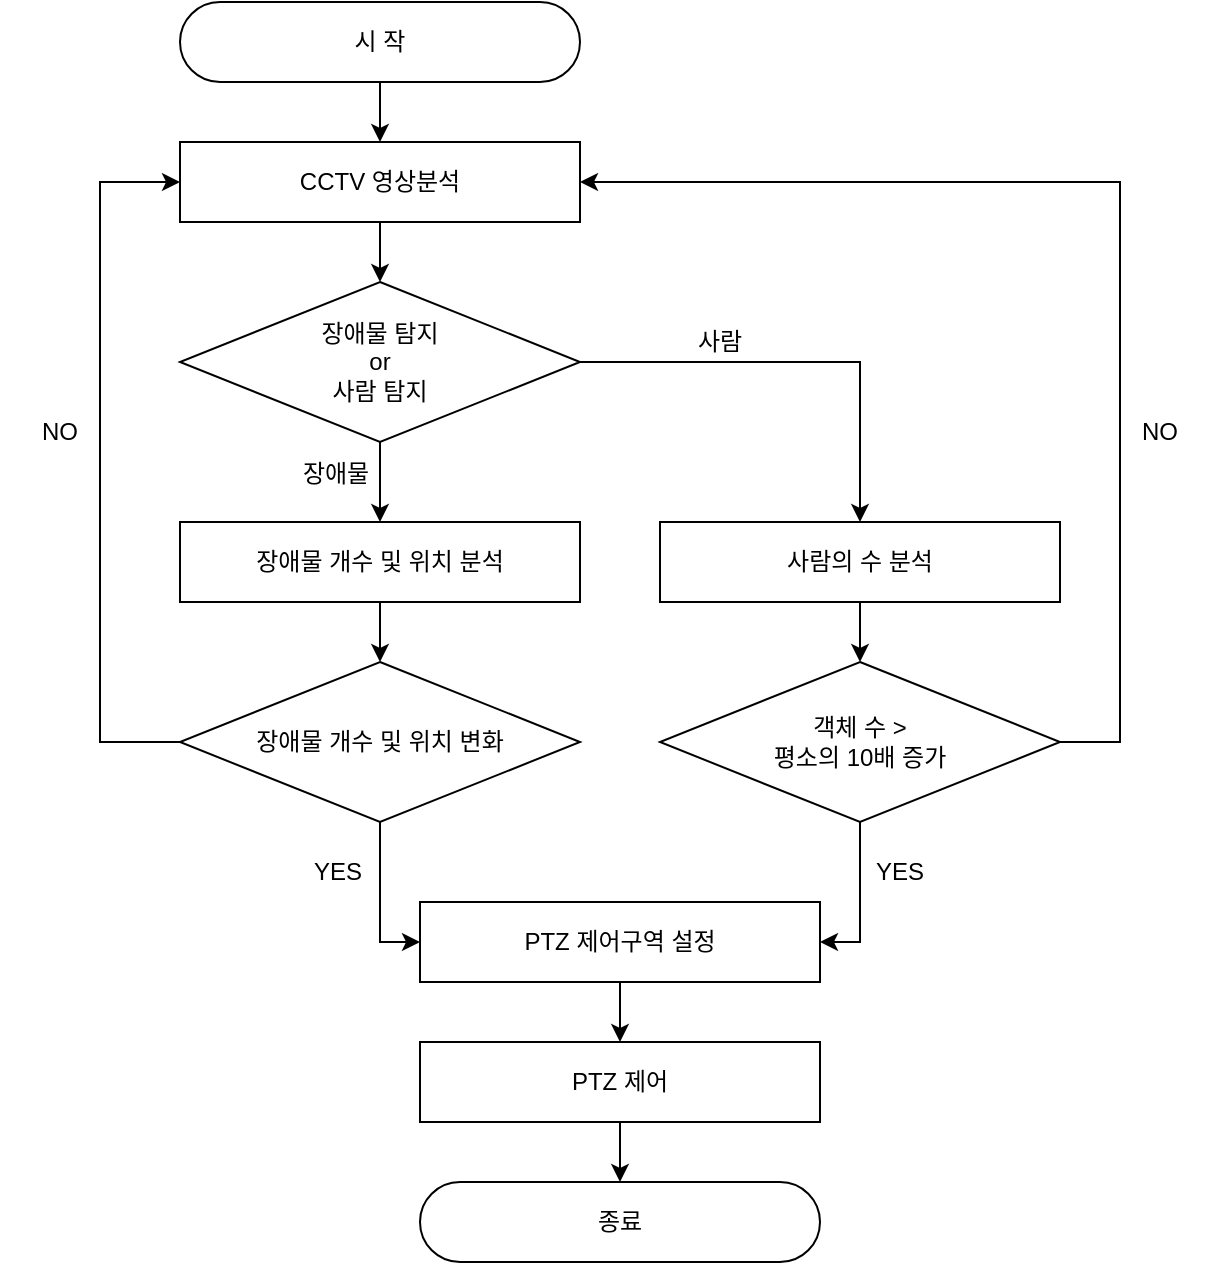 <mxfile version="20.4.1" type="device"><diagram id="1Eoid88QFt2xr9KVTswd" name="페이지-1"><mxGraphModel dx="1780" dy="1147" grid="1" gridSize="10" guides="1" tooltips="1" connect="1" arrows="1" fold="1" page="1" pageScale="1" pageWidth="827" pageHeight="1169" math="0" shadow="0"><root><mxCell id="0"/><mxCell id="1" parent="0"/><mxCell id="euqXOiB5ldq9Eh6lnV1u-1" value="CCTV 영상분석" style="rounded=0;whiteSpace=wrap;html=1;" parent="1" vertex="1"><mxGeometry x="199" y="300" width="200" height="40" as="geometry"/></mxCell><mxCell id="euqXOiB5ldq9Eh6lnV1u-2" value="시 작" style="rounded=1;whiteSpace=wrap;html=1;arcSize=50;" parent="1" vertex="1"><mxGeometry x="199" y="230" width="200" height="40" as="geometry"/></mxCell><mxCell id="euqXOiB5ldq9Eh6lnV1u-3" value="" style="endArrow=classic;html=1;rounded=0;exitX=0.5;exitY=1;exitDx=0;exitDy=0;entryX=0.5;entryY=0;entryDx=0;entryDy=0;" parent="1" source="euqXOiB5ldq9Eh6lnV1u-2" target="euqXOiB5ldq9Eh6lnV1u-1" edge="1"><mxGeometry width="50" height="50" relative="1" as="geometry"><mxPoint x="269" y="540" as="sourcePoint"/><mxPoint x="319" y="490" as="targetPoint"/></mxGeometry></mxCell><mxCell id="euqXOiB5ldq9Eh6lnV1u-4" value="" style="endArrow=classic;html=1;rounded=0;exitX=0.5;exitY=1;exitDx=0;exitDy=0;entryX=0.5;entryY=0;entryDx=0;entryDy=0;" parent="1" edge="1"><mxGeometry width="50" height="50" relative="1" as="geometry"><mxPoint x="299" y="340" as="sourcePoint"/><mxPoint x="299" y="370" as="targetPoint"/></mxGeometry></mxCell><mxCell id="euqXOiB5ldq9Eh6lnV1u-7" value="" style="endArrow=classic;html=1;rounded=0;exitX=0.5;exitY=1;exitDx=0;exitDy=0;entryX=0.5;entryY=0;entryDx=0;entryDy=0;" parent="1" target="euqXOiB5ldq9Eh6lnV1u-8" edge="1" source="SSqS6P64Hj0XCIe5jAJF-5"><mxGeometry width="50" height="50" relative="1" as="geometry"><mxPoint x="299" y="410" as="sourcePoint"/><mxPoint x="319" y="630" as="targetPoint"/></mxGeometry></mxCell><mxCell id="SSqS6P64Hj0XCIe5jAJF-11" value="" style="edgeStyle=orthogonalEdgeStyle;rounded=0;orthogonalLoop=1;jettySize=auto;html=1;" edge="1" parent="1" source="euqXOiB5ldq9Eh6lnV1u-8" target="SSqS6P64Hj0XCIe5jAJF-1"><mxGeometry relative="1" as="geometry"/></mxCell><mxCell id="euqXOiB5ldq9Eh6lnV1u-8" value="장애물 개수 및 위치 분석" style="rounded=0;whiteSpace=wrap;html=1;" parent="1" vertex="1"><mxGeometry x="199" y="490" width="200" height="40" as="geometry"/></mxCell><mxCell id="euqXOiB5ldq9Eh6lnV1u-9" value="" style="endArrow=classic;html=1;rounded=0;exitX=0.5;exitY=1;exitDx=0;exitDy=0;entryX=0.5;entryY=0;entryDx=0;entryDy=0;" parent="1" target="SSqS6P64Hj0XCIe5jAJF-12" edge="1" source="SSqS6P64Hj0XCIe5jAJF-9"><mxGeometry width="50" height="50" relative="1" as="geometry"><mxPoint x="468.5" y="540" as="sourcePoint"/><mxPoint x="539" y="570" as="targetPoint"/></mxGeometry></mxCell><mxCell id="euqXOiB5ldq9Eh6lnV1u-13" value="" style="endArrow=classic;html=1;rounded=0;entryX=0;entryY=0.5;entryDx=0;entryDy=0;exitX=0;exitY=0.5;exitDx=0;exitDy=0;" parent="1" source="SSqS6P64Hj0XCIe5jAJF-1" target="euqXOiB5ldq9Eh6lnV1u-1" edge="1"><mxGeometry width="50" height="50" relative="1" as="geometry"><mxPoint x="399" y="730" as="sourcePoint"/><mxPoint x="399" y="570" as="targetPoint"/><Array as="points"><mxPoint x="159" y="600"/><mxPoint x="159" y="320"/></Array></mxGeometry></mxCell><mxCell id="euqXOiB5ldq9Eh6lnV1u-17" value="PTZ 제어구역 설정" style="rounded=0;whiteSpace=wrap;html=1;" parent="1" vertex="1"><mxGeometry x="319" y="680" width="200" height="40" as="geometry"/></mxCell><mxCell id="euqXOiB5ldq9Eh6lnV1u-18" value="" style="endArrow=classic;html=1;rounded=0;exitX=0.5;exitY=1;exitDx=0;exitDy=0;entryX=0;entryY=0.5;entryDx=0;entryDy=0;" parent="1" target="euqXOiB5ldq9Eh6lnV1u-17" edge="1" source="SSqS6P64Hj0XCIe5jAJF-1"><mxGeometry width="50" height="50" relative="1" as="geometry"><mxPoint x="299" y="720" as="sourcePoint"/><mxPoint x="319" y="940" as="targetPoint"/><Array as="points"><mxPoint x="299" y="700"/></Array></mxGeometry></mxCell><mxCell id="SSqS6P64Hj0XCIe5jAJF-1" value="장애물 개수 및 위치 변화" style="rhombus;whiteSpace=wrap;html=1;" vertex="1" parent="1"><mxGeometry x="199" y="560" width="200" height="80" as="geometry"/></mxCell><mxCell id="SSqS6P64Hj0XCIe5jAJF-3" value="YES" style="text;html=1;strokeColor=none;fillColor=none;align=center;verticalAlign=middle;whiteSpace=wrap;rounded=0;" vertex="1" parent="1"><mxGeometry x="529" y="650" width="60" height="30" as="geometry"/></mxCell><mxCell id="SSqS6P64Hj0XCIe5jAJF-4" value="NO" style="text;html=1;strokeColor=none;fillColor=none;align=center;verticalAlign=middle;whiteSpace=wrap;rounded=0;" vertex="1" parent="1"><mxGeometry x="109" y="430" width="60" height="30" as="geometry"/></mxCell><mxCell id="SSqS6P64Hj0XCIe5jAJF-5" value="장애물 탐지&lt;br&gt;or&lt;br&gt;사람 탐지" style="rhombus;whiteSpace=wrap;html=1;" vertex="1" parent="1"><mxGeometry x="199" y="370" width="200" height="80" as="geometry"/></mxCell><mxCell id="SSqS6P64Hj0XCIe5jAJF-6" value="장애물" style="text;html=1;strokeColor=none;fillColor=none;align=center;verticalAlign=middle;whiteSpace=wrap;rounded=0;" vertex="1" parent="1"><mxGeometry x="247" y="451" width="60" height="30" as="geometry"/></mxCell><mxCell id="SSqS6P64Hj0XCIe5jAJF-7" value="" style="endArrow=classic;html=1;rounded=0;exitX=1;exitY=0.5;exitDx=0;exitDy=0;entryX=0.5;entryY=0;entryDx=0;entryDy=0;" edge="1" parent="1" source="SSqS6P64Hj0XCIe5jAJF-5" target="SSqS6P64Hj0XCIe5jAJF-9"><mxGeometry width="50" height="50" relative="1" as="geometry"><mxPoint x="309" y="350" as="sourcePoint"/><mxPoint x="439" y="410" as="targetPoint"/><Array as="points"><mxPoint x="539" y="410"/></Array></mxGeometry></mxCell><mxCell id="SSqS6P64Hj0XCIe5jAJF-8" value="사람" style="text;html=1;strokeColor=none;fillColor=none;align=center;verticalAlign=middle;whiteSpace=wrap;rounded=0;" vertex="1" parent="1"><mxGeometry x="439" y="385" width="60" height="30" as="geometry"/></mxCell><mxCell id="SSqS6P64Hj0XCIe5jAJF-9" value="사람의 수 분석" style="rounded=0;whiteSpace=wrap;html=1;" vertex="1" parent="1"><mxGeometry x="439" y="490" width="200" height="40" as="geometry"/></mxCell><mxCell id="SSqS6P64Hj0XCIe5jAJF-12" value="객체 수 &amp;gt;&lt;br&gt;평소의 10배 증가" style="rhombus;whiteSpace=wrap;html=1;" vertex="1" parent="1"><mxGeometry x="439" y="560" width="200" height="80" as="geometry"/></mxCell><mxCell id="SSqS6P64Hj0XCIe5jAJF-16" value="" style="endArrow=classic;html=1;rounded=0;exitX=1;exitY=0.5;exitDx=0;exitDy=0;entryX=1;entryY=0.5;entryDx=0;entryDy=0;" edge="1" parent="1" source="SSqS6P64Hj0XCIe5jAJF-12" target="euqXOiB5ldq9Eh6lnV1u-1"><mxGeometry width="50" height="50" relative="1" as="geometry"><mxPoint x="269" y="570" as="sourcePoint"/><mxPoint x="319" y="520" as="targetPoint"/><Array as="points"><mxPoint x="669" y="600"/><mxPoint x="669" y="320"/></Array></mxGeometry></mxCell><mxCell id="SSqS6P64Hj0XCIe5jAJF-17" value="NO" style="text;html=1;strokeColor=none;fillColor=none;align=center;verticalAlign=middle;whiteSpace=wrap;rounded=0;" vertex="1" parent="1"><mxGeometry x="659" y="430" width="60" height="30" as="geometry"/></mxCell><mxCell id="SSqS6P64Hj0XCIe5jAJF-18" value="" style="endArrow=classic;html=1;rounded=0;exitX=0.5;exitY=1;exitDx=0;exitDy=0;entryX=1;entryY=0.5;entryDx=0;entryDy=0;" edge="1" parent="1" source="SSqS6P64Hj0XCIe5jAJF-12" target="euqXOiB5ldq9Eh6lnV1u-17"><mxGeometry width="50" height="50" relative="1" as="geometry"><mxPoint x="339" y="570" as="sourcePoint"/><mxPoint x="389" y="520" as="targetPoint"/><Array as="points"><mxPoint x="539" y="700"/></Array></mxGeometry></mxCell><mxCell id="SSqS6P64Hj0XCIe5jAJF-19" value="YES" style="text;html=1;strokeColor=none;fillColor=none;align=center;verticalAlign=middle;whiteSpace=wrap;rounded=0;" vertex="1" parent="1"><mxGeometry x="248" y="650" width="60" height="30" as="geometry"/></mxCell><mxCell id="SSqS6P64Hj0XCIe5jAJF-20" value="PTZ 제어" style="rounded=0;whiteSpace=wrap;html=1;" vertex="1" parent="1"><mxGeometry x="319" y="750" width="200" height="40" as="geometry"/></mxCell><mxCell id="SSqS6P64Hj0XCIe5jAJF-21" value="" style="endArrow=classic;html=1;rounded=0;exitX=0.5;exitY=1;exitDx=0;exitDy=0;" edge="1" parent="1" source="euqXOiB5ldq9Eh6lnV1u-17" target="SSqS6P64Hj0XCIe5jAJF-20"><mxGeometry width="50" height="50" relative="1" as="geometry"><mxPoint x="339" y="570" as="sourcePoint"/><mxPoint x="389" y="520" as="targetPoint"/></mxGeometry></mxCell><mxCell id="SSqS6P64Hj0XCIe5jAJF-22" value="" style="endArrow=classic;html=1;rounded=0;exitX=0.5;exitY=1;exitDx=0;exitDy=0;" edge="1" parent="1" source="SSqS6P64Hj0XCIe5jAJF-20"><mxGeometry width="50" height="50" relative="1" as="geometry"><mxPoint x="339" y="570" as="sourcePoint"/><mxPoint x="419" y="820" as="targetPoint"/></mxGeometry></mxCell><mxCell id="SSqS6P64Hj0XCIe5jAJF-24" value="종료" style="rounded=1;whiteSpace=wrap;html=1;arcSize=50;" vertex="1" parent="1"><mxGeometry x="319" y="820" width="200" height="40" as="geometry"/></mxCell></root></mxGraphModel></diagram></mxfile>